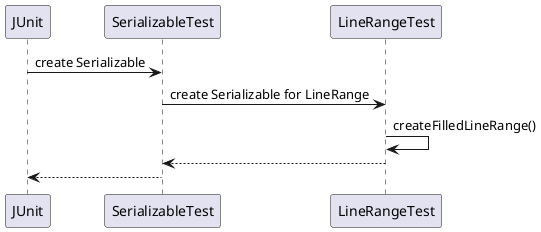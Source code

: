 @startuml

JUnit -> SerializableTest : create Serializable

SerializableTest -> LineRangeTest : create Serializable for LineRange

LineRangeTest -> LineRangeTest : createFilledLineRange()

SerializableTest <-- LineRangeTest

JUnit <-- SerializableTest

@enduml